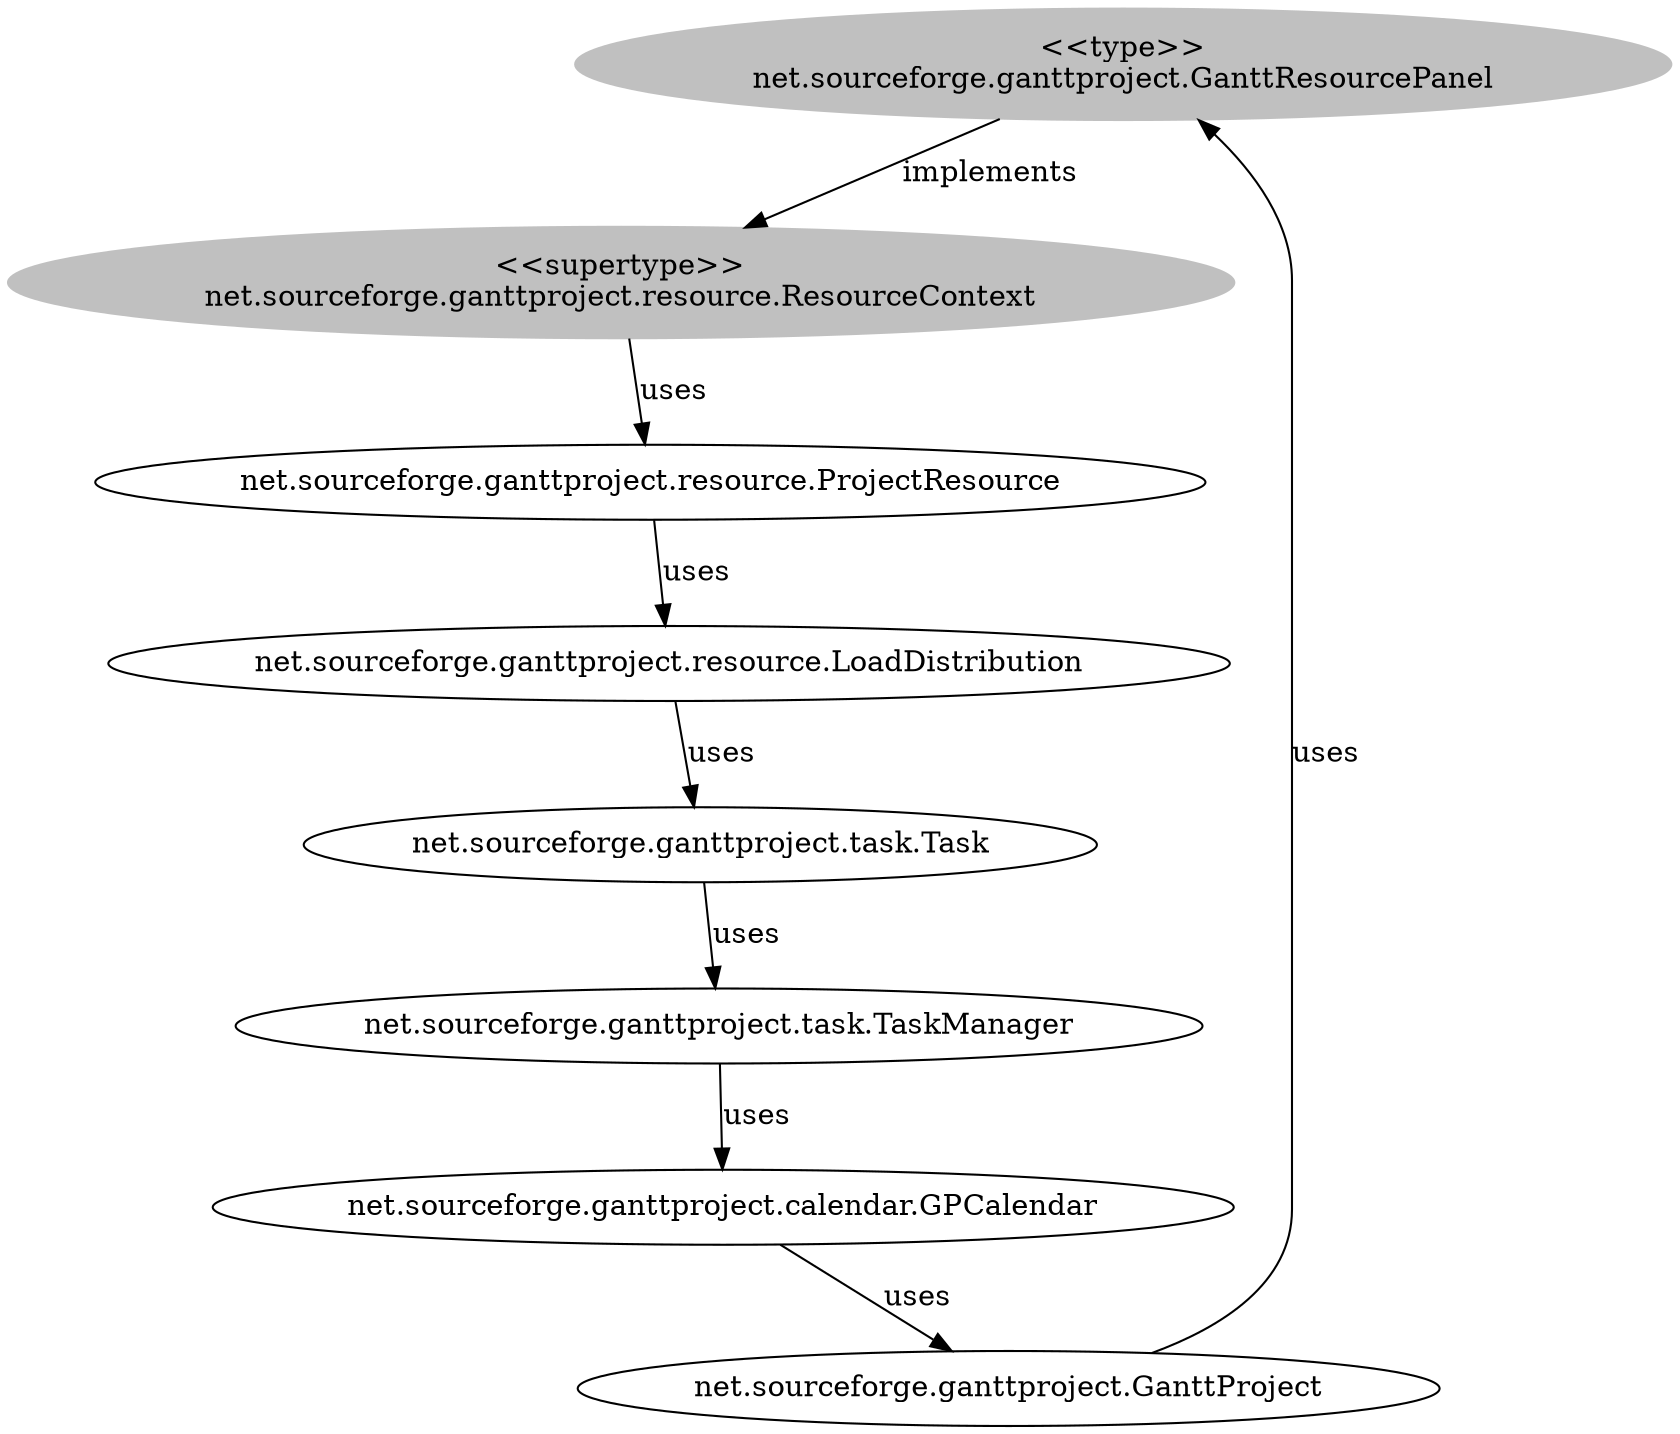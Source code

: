 digraph stk {
	net_sourceforge_ganttproject_GanttResourcePanel [label="<<type>>
net.sourceforge.ganttproject.GanttResourcePanel",style=filled,color="grey"];
	net_sourceforge_ganttproject_resource_ResourceContext [label="<<supertype>>
net.sourceforge.ganttproject.resource.ResourceContext",style=filled,color="grey"];
	net_sourceforge_ganttproject_task_Task [label="net.sourceforge.ganttproject.task.Task"];
	net_sourceforge_ganttproject_task_TaskManager [label="net.sourceforge.ganttproject.task.TaskManager"];
	net_sourceforge_ganttproject_resource_LoadDistribution [label="net.sourceforge.ganttproject.resource.LoadDistribution"];
	net_sourceforge_ganttproject_GanttProject [label="net.sourceforge.ganttproject.GanttProject"];
	net_sourceforge_ganttproject_resource_ProjectResource [label="net.sourceforge.ganttproject.resource.ProjectResource"];
	net_sourceforge_ganttproject_calendar_GPCalendar [label="net.sourceforge.ganttproject.calendar.GPCalendar"];
	net_sourceforge_ganttproject_GanttResourcePanel -> net_sourceforge_ganttproject_resource_ResourceContext [label=implements];
	net_sourceforge_ganttproject_resource_ResourceContext -> net_sourceforge_ganttproject_resource_ProjectResource [label=uses];
	net_sourceforge_ganttproject_resource_ProjectResource -> net_sourceforge_ganttproject_resource_LoadDistribution [label=uses];
	net_sourceforge_ganttproject_resource_LoadDistribution -> net_sourceforge_ganttproject_task_Task [label=uses];
	net_sourceforge_ganttproject_task_Task -> net_sourceforge_ganttproject_task_TaskManager [label=uses];
	net_sourceforge_ganttproject_task_TaskManager -> net_sourceforge_ganttproject_calendar_GPCalendar [label=uses];
	net_sourceforge_ganttproject_calendar_GPCalendar -> net_sourceforge_ganttproject_GanttProject [label=uses];
	net_sourceforge_ganttproject_GanttProject -> net_sourceforge_ganttproject_GanttResourcePanel [label=uses];
}
